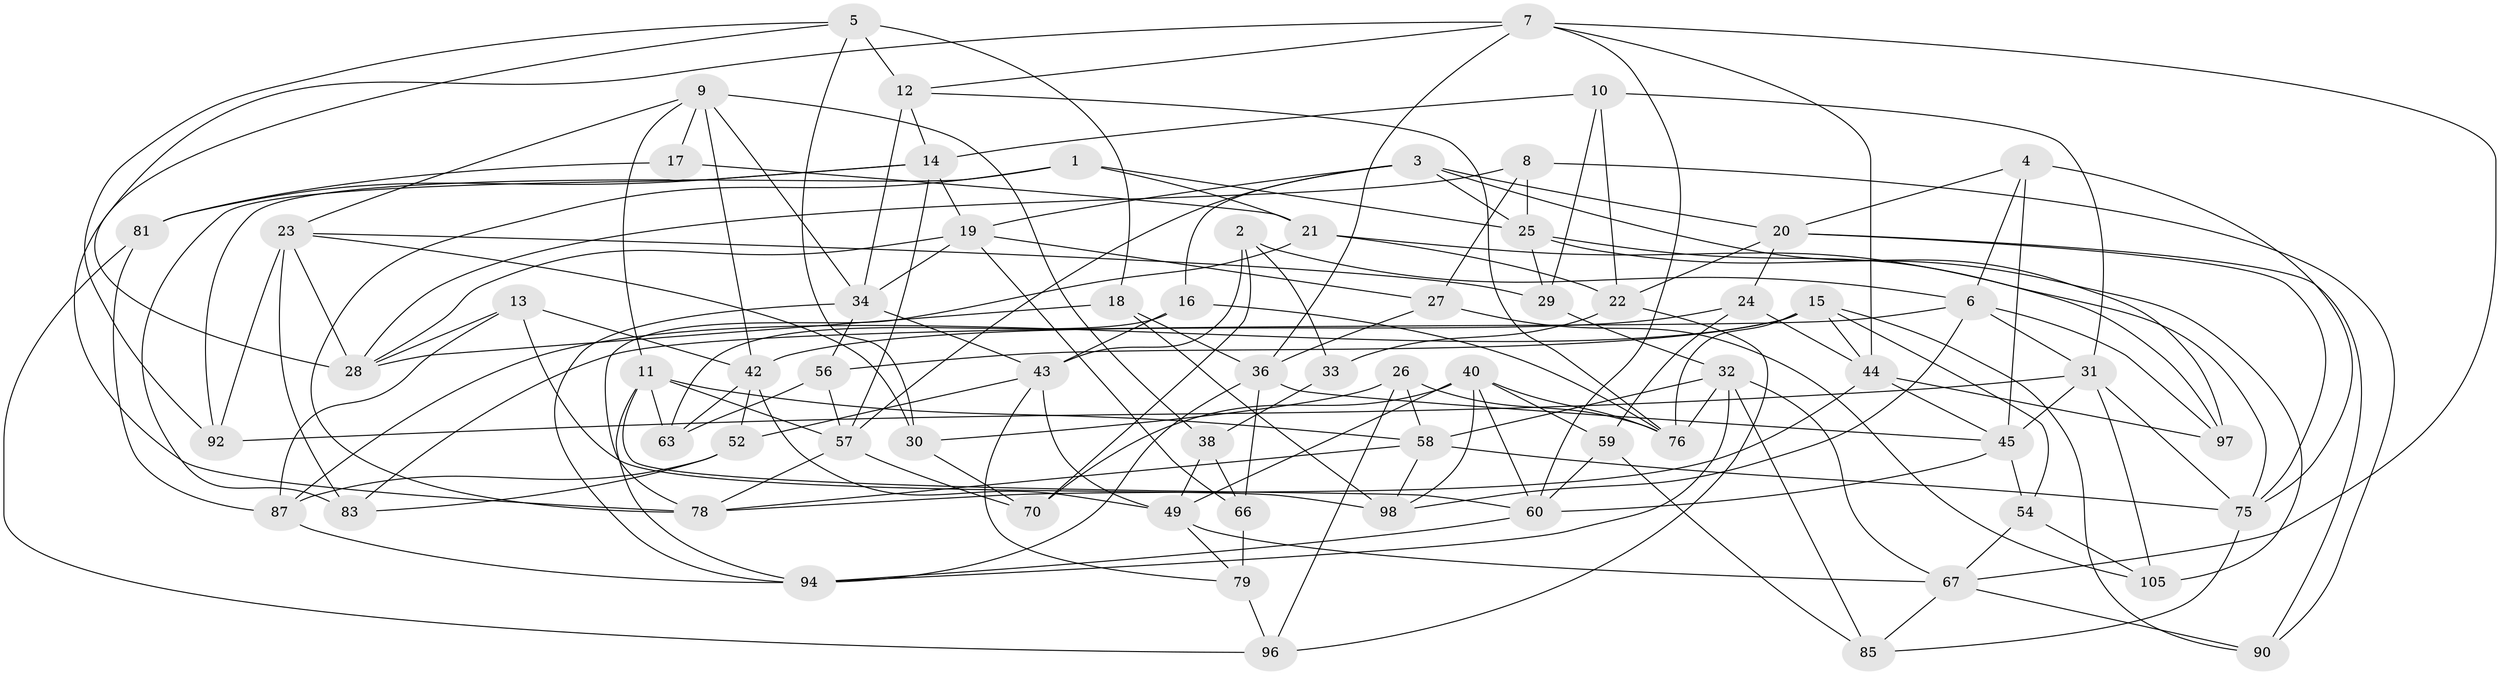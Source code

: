 // Generated by graph-tools (version 1.1) at 2025/52/02/27/25 19:52:32]
// undirected, 68 vertices, 168 edges
graph export_dot {
graph [start="1"]
  node [color=gray90,style=filled];
  1;
  2;
  3 [super="+62"];
  4;
  5 [super="+69"];
  6 [super="+82"];
  7 [super="+93"];
  8;
  9 [super="+91"];
  10;
  11 [super="+53"];
  12 [super="+104"];
  13 [super="+64"];
  14 [super="+102"];
  15 [super="+47"];
  16;
  17;
  18;
  19 [super="+41"];
  20 [super="+50"];
  21 [super="+39"];
  22 [super="+37"];
  23 [super="+80"];
  24;
  25 [super="+46"];
  26;
  27;
  28 [super="+35"];
  29;
  30;
  31 [super="+68"];
  32 [super="+65"];
  33;
  34 [super="+103"];
  36 [super="+51"];
  38;
  40 [super="+48"];
  42 [super="+61"];
  43 [super="+86"];
  44 [super="+71"];
  45 [super="+72"];
  49 [super="+55"];
  52;
  54;
  56;
  57 [super="+74"];
  58 [super="+95"];
  59;
  60 [super="+84"];
  63;
  66;
  67 [super="+73"];
  70;
  75 [super="+77"];
  76 [super="+100"];
  78 [super="+88"];
  79;
  81;
  83;
  85;
  87 [super="+89"];
  90;
  92;
  94 [super="+99"];
  96;
  97;
  98 [super="+101"];
  105;
  1 -- 21;
  1 -- 92;
  1 -- 78;
  1 -- 25;
  2 -- 6;
  2 -- 33;
  2 -- 70;
  2 -- 43;
  3 -- 16;
  3 -- 97;
  3 -- 25;
  3 -- 57;
  3 -- 19;
  3 -- 20;
  4 -- 45;
  4 -- 6;
  4 -- 75;
  4 -- 20;
  5 -- 12 [weight=2];
  5 -- 92;
  5 -- 18;
  5 -- 28;
  5 -- 30;
  6 -- 97;
  6 -- 98;
  6 -- 83;
  6 -- 31;
  7 -- 44;
  7 -- 60;
  7 -- 36;
  7 -- 67;
  7 -- 12;
  7 -- 78;
  8 -- 27;
  8 -- 90;
  8 -- 25;
  8 -- 28;
  9 -- 23;
  9 -- 17;
  9 -- 11;
  9 -- 38;
  9 -- 34;
  9 -- 42;
  10 -- 29;
  10 -- 31;
  10 -- 14;
  10 -- 22;
  11 -- 63;
  11 -- 57;
  11 -- 60;
  11 -- 94;
  11 -- 58;
  12 -- 34;
  12 -- 14;
  12 -- 76;
  13 -- 87 [weight=2];
  13 -- 98 [weight=2];
  13 -- 42;
  13 -- 28;
  14 -- 19;
  14 -- 81;
  14 -- 83;
  14 -- 57;
  15 -- 90;
  15 -- 54;
  15 -- 56;
  15 -- 87;
  15 -- 44;
  15 -- 76;
  16 -- 63;
  16 -- 43;
  16 -- 76;
  17 -- 21 [weight=2];
  17 -- 81;
  18 -- 28;
  18 -- 36;
  18 -- 98;
  19 -- 34;
  19 -- 27;
  19 -- 66;
  19 -- 28;
  20 -- 24;
  20 -- 75;
  20 -- 22;
  20 -- 90;
  21 -- 78;
  21 -- 75;
  21 -- 22;
  22 -- 33 [weight=2];
  22 -- 96;
  23 -- 92;
  23 -- 29;
  23 -- 83;
  23 -- 28;
  23 -- 30;
  24 -- 59;
  24 -- 42;
  24 -- 44;
  25 -- 105;
  25 -- 97;
  25 -- 29;
  26 -- 30;
  26 -- 96;
  26 -- 58;
  26 -- 76;
  27 -- 36;
  27 -- 105;
  29 -- 32;
  30 -- 70;
  31 -- 105;
  31 -- 75;
  31 -- 92;
  31 -- 45;
  32 -- 67;
  32 -- 58;
  32 -- 85;
  32 -- 76;
  32 -- 94;
  33 -- 38;
  34 -- 94;
  34 -- 56;
  34 -- 43;
  36 -- 66;
  36 -- 45;
  36 -- 94;
  38 -- 66;
  38 -- 49;
  40 -- 70;
  40 -- 98;
  40 -- 60;
  40 -- 49;
  40 -- 59;
  40 -- 76;
  42 -- 52;
  42 -- 49;
  42 -- 63;
  43 -- 52;
  43 -- 79;
  43 -- 49;
  44 -- 97;
  44 -- 78;
  44 -- 45;
  45 -- 54;
  45 -- 60;
  49 -- 67;
  49 -- 79;
  52 -- 83;
  52 -- 87;
  54 -- 105;
  54 -- 67;
  56 -- 63;
  56 -- 57;
  57 -- 70;
  57 -- 78;
  58 -- 75;
  58 -- 78;
  58 -- 98;
  59 -- 85;
  59 -- 60;
  60 -- 94;
  66 -- 79;
  67 -- 90;
  67 -- 85;
  75 -- 85;
  79 -- 96;
  81 -- 96;
  81 -- 87;
  87 -- 94;
}
